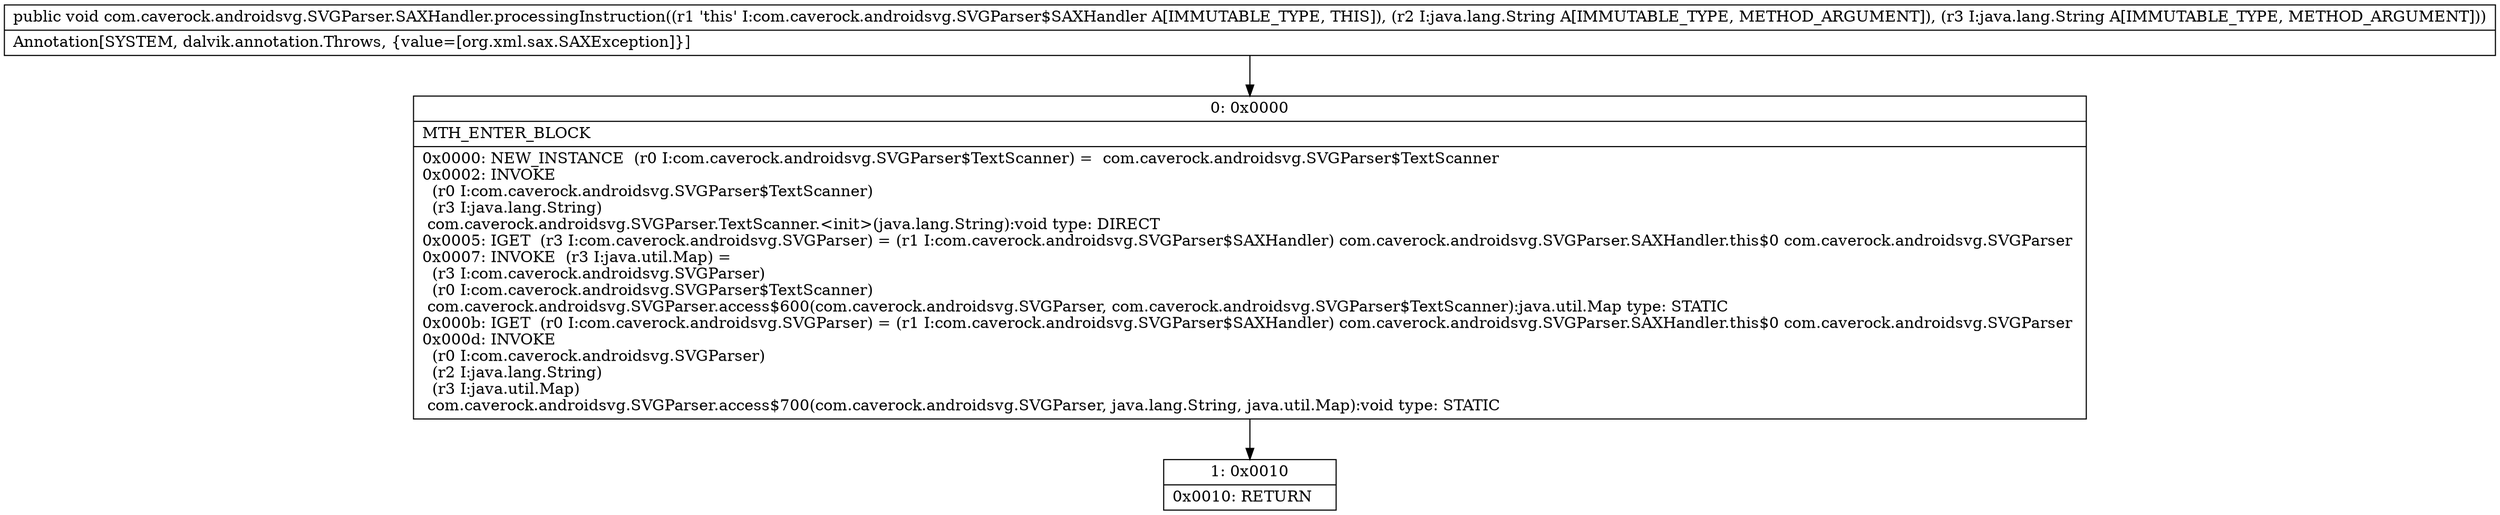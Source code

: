 digraph "CFG forcom.caverock.androidsvg.SVGParser.SAXHandler.processingInstruction(Ljava\/lang\/String;Ljava\/lang\/String;)V" {
Node_0 [shape=record,label="{0\:\ 0x0000|MTH_ENTER_BLOCK\l|0x0000: NEW_INSTANCE  (r0 I:com.caverock.androidsvg.SVGParser$TextScanner) =  com.caverock.androidsvg.SVGParser$TextScanner \l0x0002: INVOKE  \l  (r0 I:com.caverock.androidsvg.SVGParser$TextScanner)\l  (r3 I:java.lang.String)\l com.caverock.androidsvg.SVGParser.TextScanner.\<init\>(java.lang.String):void type: DIRECT \l0x0005: IGET  (r3 I:com.caverock.androidsvg.SVGParser) = (r1 I:com.caverock.androidsvg.SVGParser$SAXHandler) com.caverock.androidsvg.SVGParser.SAXHandler.this$0 com.caverock.androidsvg.SVGParser \l0x0007: INVOKE  (r3 I:java.util.Map) = \l  (r3 I:com.caverock.androidsvg.SVGParser)\l  (r0 I:com.caverock.androidsvg.SVGParser$TextScanner)\l com.caverock.androidsvg.SVGParser.access$600(com.caverock.androidsvg.SVGParser, com.caverock.androidsvg.SVGParser$TextScanner):java.util.Map type: STATIC \l0x000b: IGET  (r0 I:com.caverock.androidsvg.SVGParser) = (r1 I:com.caverock.androidsvg.SVGParser$SAXHandler) com.caverock.androidsvg.SVGParser.SAXHandler.this$0 com.caverock.androidsvg.SVGParser \l0x000d: INVOKE  \l  (r0 I:com.caverock.androidsvg.SVGParser)\l  (r2 I:java.lang.String)\l  (r3 I:java.util.Map)\l com.caverock.androidsvg.SVGParser.access$700(com.caverock.androidsvg.SVGParser, java.lang.String, java.util.Map):void type: STATIC \l}"];
Node_1 [shape=record,label="{1\:\ 0x0010|0x0010: RETURN   \l}"];
MethodNode[shape=record,label="{public void com.caverock.androidsvg.SVGParser.SAXHandler.processingInstruction((r1 'this' I:com.caverock.androidsvg.SVGParser$SAXHandler A[IMMUTABLE_TYPE, THIS]), (r2 I:java.lang.String A[IMMUTABLE_TYPE, METHOD_ARGUMENT]), (r3 I:java.lang.String A[IMMUTABLE_TYPE, METHOD_ARGUMENT]))  | Annotation[SYSTEM, dalvik.annotation.Throws, \{value=[org.xml.sax.SAXException]\}]\l}"];
MethodNode -> Node_0;
Node_0 -> Node_1;
}


